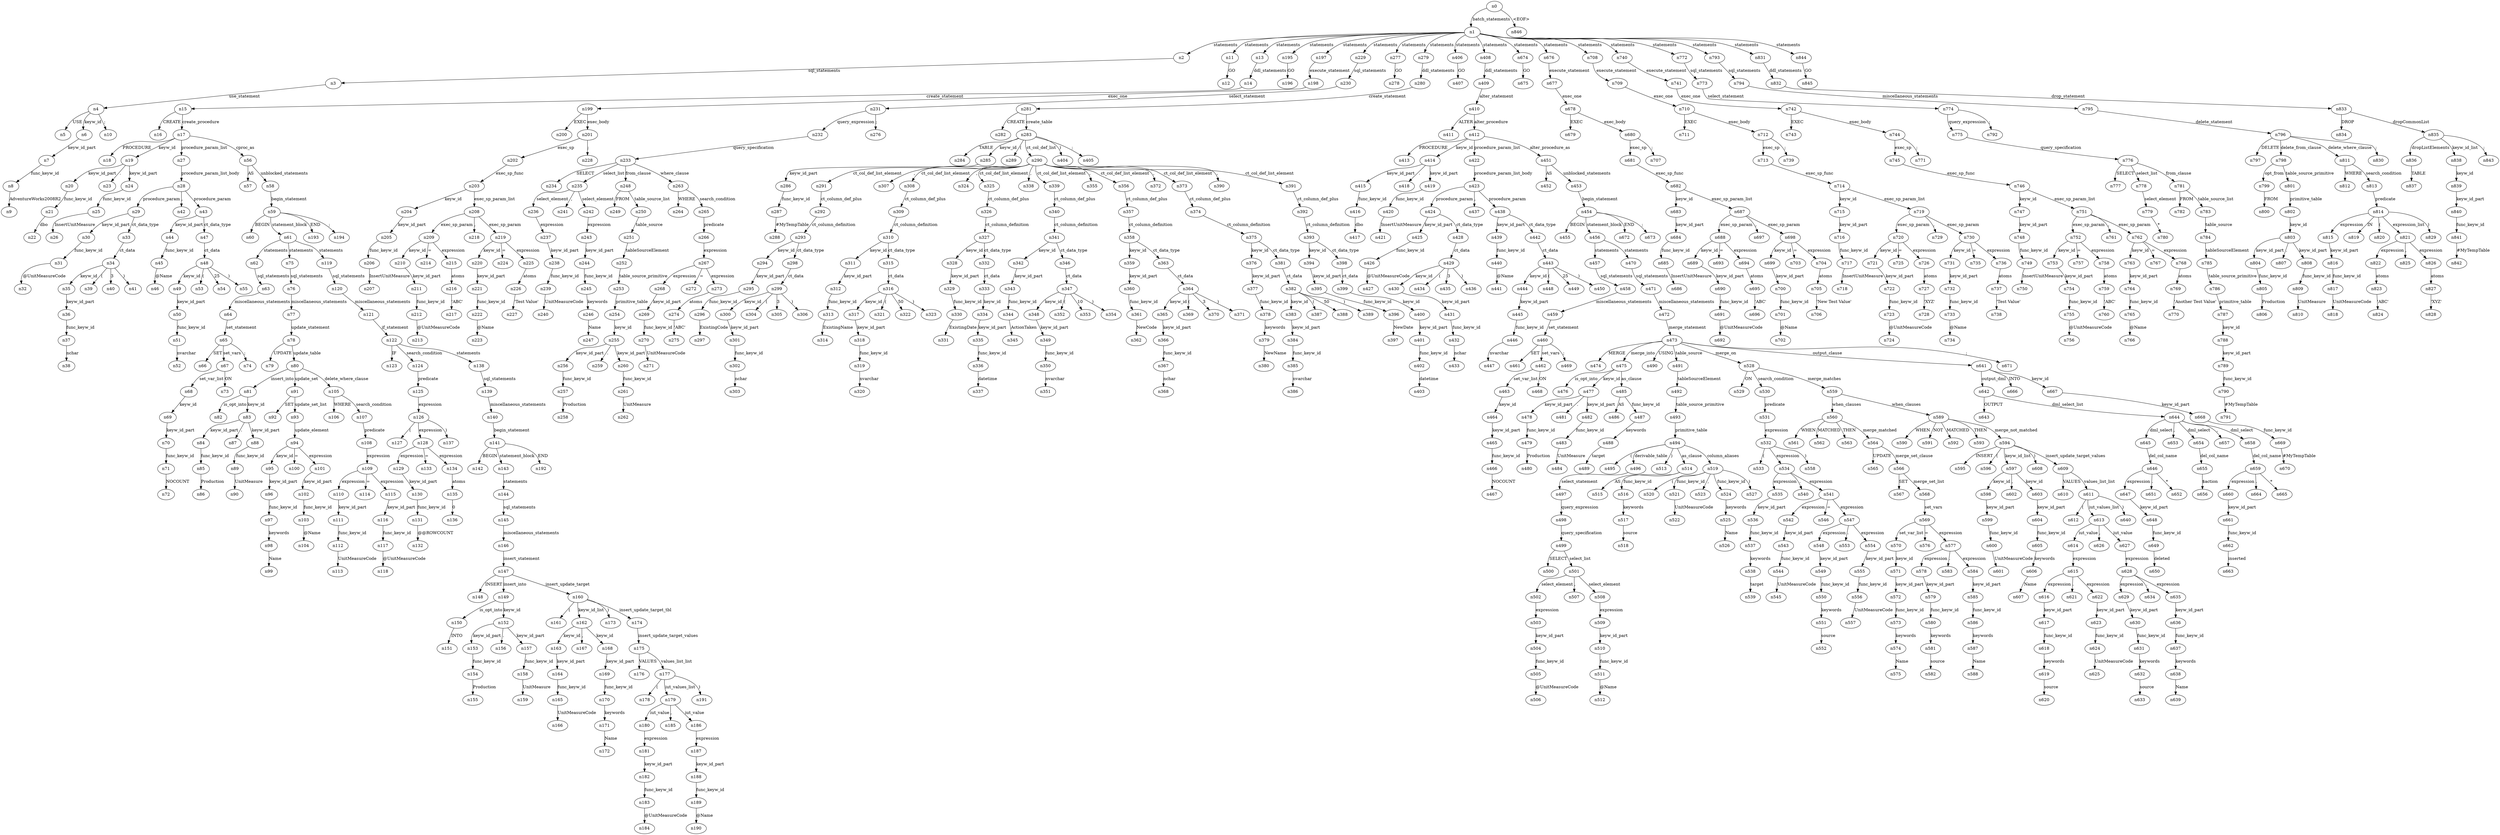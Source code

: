 digraph ParseTree {
  n0 -> n1 [label="batch_statements"];
  n1 -> n2 [label="statements"];
  n2 -> n3 [label="sql_statements"];
  n3 -> n4 [label="use_statement"];
  n4 -> n5 [label="USE"];
  n4 -> n6 [label="keyw_id"];
  n6 -> n7 [label="keyw_id_part"];
  n7 -> n8 [label="func_keyw_id"];
  n8 -> n9 [label="AdventureWorks2008R2"];
  n4 -> n10 [label=";"];
  n1 -> n11 [label="statements"];
  n11 -> n12 [label="GO"];
  n1 -> n13 [label="statements"];
  n13 -> n14 [label="ddl_statements"];
  n14 -> n15 [label="create_statement"];
  n15 -> n16 [label="CREATE"];
  n15 -> n17 [label="create_procedure"];
  n17 -> n18 [label="PROCEDURE"];
  n17 -> n19 [label="keyw_id"];
  n19 -> n20 [label="keyw_id_part"];
  n20 -> n21 [label="func_keyw_id"];
  n21 -> n22 [label="dbo"];
  n19 -> n23 [label="."];
  n19 -> n24 [label="keyw_id_part"];
  n24 -> n25 [label="func_keyw_id"];
  n25 -> n26 [label="InsertUnitMeasure"];
  n17 -> n27 [label="procedure_param_list"];
  n27 -> n28 [label="procedure_param_list_body"];
  n28 -> n29 [label="procedure_param"];
  n29 -> n30 [label="keyw_id_part"];
  n30 -> n31 [label="func_keyw_id"];
  n31 -> n32 [label="@UnitMeasureCode"];
  n29 -> n33 [label="ct_data_type"];
  n33 -> n34 [label="ct_data"];
  n34 -> n35 [label="keyw_id"];
  n35 -> n36 [label="keyw_id_part"];
  n36 -> n37 [label="func_keyw_id"];
  n37 -> n38 [label="nchar"];
  n34 -> n39 [label="("];
  n34 -> n40 [label="3"];
  n34 -> n41 [label=")"];
  n28 -> n42 [label=","];
  n28 -> n43 [label="procedure_param"];
  n43 -> n44 [label="keyw_id_part"];
  n44 -> n45 [label="func_keyw_id"];
  n45 -> n46 [label="@Name"];
  n43 -> n47 [label="ct_data_type"];
  n47 -> n48 [label="ct_data"];
  n48 -> n49 [label="keyw_id"];
  n49 -> n50 [label="keyw_id_part"];
  n50 -> n51 [label="func_keyw_id"];
  n51 -> n52 [label="nvarchar"];
  n48 -> n53 [label="("];
  n48 -> n54 [label="25"];
  n48 -> n55 [label=")"];
  n17 -> n56 [label="cproc_as"];
  n56 -> n57 [label="AS"];
  n56 -> n58 [label="unblocked_statements"];
  n58 -> n59 [label="begin_statement"];
  n59 -> n60 [label="BEGIN"];
  n59 -> n61 [label="statement_block"];
  n61 -> n62 [label="statements"];
  n62 -> n63 [label="sql_statements"];
  n63 -> n64 [label="miscellaneous_statements"];
  n64 -> n65 [label="set_statement"];
  n65 -> n66 [label="SET"];
  n65 -> n67 [label="set_vars"];
  n67 -> n68 [label="set_var_list"];
  n68 -> n69 [label="keyw_id"];
  n69 -> n70 [label="keyw_id_part"];
  n70 -> n71 [label="func_keyw_id"];
  n71 -> n72 [label="NOCOUNT"];
  n67 -> n73 [label="ON"];
  n65 -> n74 [label=";"];
  n61 -> n75 [label="statements"];
  n75 -> n76 [label="sql_statements"];
  n76 -> n77 [label="miscellaneous_statements"];
  n77 -> n78 [label="update_statement"];
  n78 -> n79 [label="UPDATE"];
  n78 -> n80 [label="update_table"];
  n80 -> n81 [label="insert_into"];
  n81 -> n82 [label="is_opt_into"];
  n81 -> n83 [label="keyw_id"];
  n83 -> n84 [label="keyw_id_part"];
  n84 -> n85 [label="func_keyw_id"];
  n85 -> n86 [label="Production"];
  n83 -> n87 [label="."];
  n83 -> n88 [label="keyw_id_part"];
  n88 -> n89 [label="func_keyw_id"];
  n89 -> n90 [label="UnitMeasure"];
  n80 -> n91 [label="update_set"];
  n91 -> n92 [label="SET"];
  n91 -> n93 [label="update_set_list"];
  n93 -> n94 [label="update_element"];
  n94 -> n95 [label="keyw_id"];
  n95 -> n96 [label="keyw_id_part"];
  n96 -> n97 [label="func_keyw_id"];
  n97 -> n98 [label="keywords"];
  n98 -> n99 [label="Name"];
  n94 -> n100 [label="="];
  n94 -> n101 [label="expression"];
  n101 -> n102 [label="keyw_id_part"];
  n102 -> n103 [label="func_keyw_id"];
  n103 -> n104 [label="@Name"];
  n80 -> n105 [label="delete_where_clause"];
  n105 -> n106 [label="WHERE"];
  n105 -> n107 [label="search_condition"];
  n107 -> n108 [label="predicate"];
  n108 -> n109 [label="expression"];
  n109 -> n110 [label="expression"];
  n110 -> n111 [label="keyw_id_part"];
  n111 -> n112 [label="func_keyw_id"];
  n112 -> n113 [label="UnitMeasureCode"];
  n109 -> n114 [label="="];
  n109 -> n115 [label="expression"];
  n115 -> n116 [label="keyw_id_part"];
  n116 -> n117 [label="func_keyw_id"];
  n117 -> n118 [label="@UnitMeasureCode"];
  n61 -> n119 [label="statements"];
  n119 -> n120 [label="sql_statements"];
  n120 -> n121 [label="miscellaneous_statements"];
  n121 -> n122 [label="if_statement"];
  n122 -> n123 [label="IF"];
  n122 -> n124 [label="search_condition"];
  n124 -> n125 [label="predicate"];
  n125 -> n126 [label="expression"];
  n126 -> n127 [label="("];
  n126 -> n128 [label="expression"];
  n128 -> n129 [label="expression"];
  n129 -> n130 [label="keyw_id_part"];
  n130 -> n131 [label="func_keyw_id"];
  n131 -> n132 [label="@@ROWCOUNT"];
  n128 -> n133 [label="="];
  n128 -> n134 [label="expression"];
  n134 -> n135 [label="atoms"];
  n135 -> n136 [label="0"];
  n126 -> n137 [label=")"];
  n122 -> n138 [label="statements"];
  n138 -> n139 [label="sql_statements"];
  n139 -> n140 [label="miscellaneous_statements"];
  n140 -> n141 [label="begin_statement"];
  n141 -> n142 [label="BEGIN"];
  n141 -> n143 [label="statement_block"];
  n143 -> n144 [label="statements"];
  n144 -> n145 [label="sql_statements"];
  n145 -> n146 [label="miscellaneous_statements"];
  n146 -> n147 [label="insert_statement"];
  n147 -> n148 [label="INSERT"];
  n147 -> n149 [label="insert_into"];
  n149 -> n150 [label="is_opt_into"];
  n150 -> n151 [label="INTO"];
  n149 -> n152 [label="keyw_id"];
  n152 -> n153 [label="keyw_id_part"];
  n153 -> n154 [label="func_keyw_id"];
  n154 -> n155 [label="Production"];
  n152 -> n156 [label="."];
  n152 -> n157 [label="keyw_id_part"];
  n157 -> n158 [label="func_keyw_id"];
  n158 -> n159 [label="UnitMeasure"];
  n147 -> n160 [label="insert_update_target"];
  n160 -> n161 [label="("];
  n160 -> n162 [label="keyw_id_list"];
  n162 -> n163 [label="keyw_id"];
  n163 -> n164 [label="keyw_id_part"];
  n164 -> n165 [label="func_keyw_id"];
  n165 -> n166 [label="UnitMeasureCode"];
  n162 -> n167 [label=","];
  n162 -> n168 [label="keyw_id"];
  n168 -> n169 [label="keyw_id_part"];
  n169 -> n170 [label="func_keyw_id"];
  n170 -> n171 [label="keywords"];
  n171 -> n172 [label="Name"];
  n160 -> n173 [label=")"];
  n160 -> n174 [label="insert_update_target_tbl"];
  n174 -> n175 [label="insert_update_target_values"];
  n175 -> n176 [label="VALUES"];
  n175 -> n177 [label="values_list_list"];
  n177 -> n178 [label="("];
  n177 -> n179 [label="iut_values_list"];
  n179 -> n180 [label="iut_value"];
  n180 -> n181 [label="expression"];
  n181 -> n182 [label="keyw_id_part"];
  n182 -> n183 [label="func_keyw_id"];
  n183 -> n184 [label="@UnitMeasureCode"];
  n179 -> n185 [label=","];
  n179 -> n186 [label="iut_value"];
  n186 -> n187 [label="expression"];
  n187 -> n188 [label="keyw_id_part"];
  n188 -> n189 [label="func_keyw_id"];
  n189 -> n190 [label="@Name"];
  n177 -> n191 [label=")"];
  n141 -> n192 [label="END"];
  n59 -> n193 [label="END"];
  n59 -> n194 [label=";"];
  n1 -> n195 [label="statements"];
  n195 -> n196 [label="GO"];
  n1 -> n197 [label="statements"];
  n197 -> n198 [label="execute_statement"];
  n198 -> n199 [label="exec_one"];
  n199 -> n200 [label="EXEC"];
  n199 -> n201 [label="exec_body"];
  n201 -> n202 [label="exec_sp"];
  n202 -> n203 [label="exec_sp_func"];
  n203 -> n204 [label="keyw_id"];
  n204 -> n205 [label="keyw_id_part"];
  n205 -> n206 [label="func_keyw_id"];
  n206 -> n207 [label="InsertUnitMeasure"];
  n203 -> n208 [label="exec_sp_param_list"];
  n208 -> n209 [label="exec_sp_param"];
  n209 -> n210 [label="keyw_id"];
  n210 -> n211 [label="keyw_id_part"];
  n211 -> n212 [label="func_keyw_id"];
  n212 -> n213 [label="@UnitMeasureCode"];
  n209 -> n214 [label="="];
  n209 -> n215 [label="expression"];
  n215 -> n216 [label="atoms"];
  n216 -> n217 [label="'ABC'"];
  n208 -> n218 [label=","];
  n208 -> n219 [label="exec_sp_param"];
  n219 -> n220 [label="keyw_id"];
  n220 -> n221 [label="keyw_id_part"];
  n221 -> n222 [label="func_keyw_id"];
  n222 -> n223 [label="@Name"];
  n219 -> n224 [label="="];
  n219 -> n225 [label="expression"];
  n225 -> n226 [label="atoms"];
  n226 -> n227 [label="'Test Value'"];
  n201 -> n228 [label=";"];
  n1 -> n229 [label="statements"];
  n229 -> n230 [label="sql_statements"];
  n230 -> n231 [label="select_statement"];
  n231 -> n232 [label="query_expression"];
  n232 -> n233 [label="query_specification"];
  n233 -> n234 [label="SELECT"];
  n233 -> n235 [label="select_list"];
  n235 -> n236 [label="select_element"];
  n236 -> n237 [label="expression"];
  n237 -> n238 [label="keyw_id_part"];
  n238 -> n239 [label="func_keyw_id"];
  n239 -> n240 [label="UnitMeasureCode"];
  n235 -> n241 [label=","];
  n235 -> n242 [label="select_element"];
  n242 -> n243 [label="expression"];
  n243 -> n244 [label="keyw_id_part"];
  n244 -> n245 [label="func_keyw_id"];
  n245 -> n246 [label="keywords"];
  n246 -> n247 [label="Name"];
  n233 -> n248 [label="from_clause"];
  n248 -> n249 [label="FROM"];
  n248 -> n250 [label="table_source_list"];
  n250 -> n251 [label="table_source"];
  n251 -> n252 [label="tableSourceElement"];
  n252 -> n253 [label="table_source_primitive"];
  n253 -> n254 [label="primitive_table"];
  n254 -> n255 [label="keyw_id"];
  n255 -> n256 [label="keyw_id_part"];
  n256 -> n257 [label="func_keyw_id"];
  n257 -> n258 [label="Production"];
  n255 -> n259 [label="."];
  n255 -> n260 [label="keyw_id_part"];
  n260 -> n261 [label="func_keyw_id"];
  n261 -> n262 [label="UnitMeasure"];
  n233 -> n263 [label="where_clause"];
  n263 -> n264 [label="WHERE"];
  n263 -> n265 [label="search_condition"];
  n265 -> n266 [label="predicate"];
  n266 -> n267 [label="expression"];
  n267 -> n268 [label="expression"];
  n268 -> n269 [label="keyw_id_part"];
  n269 -> n270 [label="func_keyw_id"];
  n270 -> n271 [label="UnitMeasureCode"];
  n267 -> n272 [label="="];
  n267 -> n273 [label="expression"];
  n273 -> n274 [label="atoms"];
  n274 -> n275 [label="'ABC'"];
  n231 -> n276 [label=";"];
  n1 -> n277 [label="statements"];
  n277 -> n278 [label="GO"];
  n1 -> n279 [label="statements"];
  n279 -> n280 [label="ddl_statements"];
  n280 -> n281 [label="create_statement"];
  n281 -> n282 [label="CREATE"];
  n281 -> n283 [label="create_table"];
  n283 -> n284 [label="TABLE"];
  n283 -> n285 [label="keyw_id"];
  n285 -> n286 [label="keyw_id_part"];
  n286 -> n287 [label="func_keyw_id"];
  n287 -> n288 [label="#MyTempTable"];
  n283 -> n289 [label="("];
  n283 -> n290 [label="ct_col_def_list"];
  n290 -> n291 [label="ct_col_def_list_element"];
  n291 -> n292 [label="ct_column_def_plus"];
  n292 -> n293 [label="ct_column_definition"];
  n293 -> n294 [label="keyw_id"];
  n294 -> n295 [label="keyw_id_part"];
  n295 -> n296 [label="func_keyw_id"];
  n296 -> n297 [label="ExistingCode"];
  n293 -> n298 [label="ct_data_type"];
  n298 -> n299 [label="ct_data"];
  n299 -> n300 [label="keyw_id"];
  n300 -> n301 [label="keyw_id_part"];
  n301 -> n302 [label="func_keyw_id"];
  n302 -> n303 [label="nchar"];
  n299 -> n304 [label="("];
  n299 -> n305 [label="3"];
  n299 -> n306 [label=")"];
  n290 -> n307 [label=","];
  n290 -> n308 [label="ct_col_def_list_element"];
  n308 -> n309 [label="ct_column_def_plus"];
  n309 -> n310 [label="ct_column_definition"];
  n310 -> n311 [label="keyw_id"];
  n311 -> n312 [label="keyw_id_part"];
  n312 -> n313 [label="func_keyw_id"];
  n313 -> n314 [label="ExistingName"];
  n310 -> n315 [label="ct_data_type"];
  n315 -> n316 [label="ct_data"];
  n316 -> n317 [label="keyw_id"];
  n317 -> n318 [label="keyw_id_part"];
  n318 -> n319 [label="func_keyw_id"];
  n319 -> n320 [label="nvarchar"];
  n316 -> n321 [label="("];
  n316 -> n322 [label="50"];
  n316 -> n323 [label=")"];
  n290 -> n324 [label=","];
  n290 -> n325 [label="ct_col_def_list_element"];
  n325 -> n326 [label="ct_column_def_plus"];
  n326 -> n327 [label="ct_column_definition"];
  n327 -> n328 [label="keyw_id"];
  n328 -> n329 [label="keyw_id_part"];
  n329 -> n330 [label="func_keyw_id"];
  n330 -> n331 [label="ExistingDate"];
  n327 -> n332 [label="ct_data_type"];
  n332 -> n333 [label="ct_data"];
  n333 -> n334 [label="keyw_id"];
  n334 -> n335 [label="keyw_id_part"];
  n335 -> n336 [label="func_keyw_id"];
  n336 -> n337 [label="datetime"];
  n290 -> n338 [label=","];
  n290 -> n339 [label="ct_col_def_list_element"];
  n339 -> n340 [label="ct_column_def_plus"];
  n340 -> n341 [label="ct_column_definition"];
  n341 -> n342 [label="keyw_id"];
  n342 -> n343 [label="keyw_id_part"];
  n343 -> n344 [label="func_keyw_id"];
  n344 -> n345 [label="ActionTaken"];
  n341 -> n346 [label="ct_data_type"];
  n346 -> n347 [label="ct_data"];
  n347 -> n348 [label="keyw_id"];
  n348 -> n349 [label="keyw_id_part"];
  n349 -> n350 [label="func_keyw_id"];
  n350 -> n351 [label="nvarchar"];
  n347 -> n352 [label="("];
  n347 -> n353 [label="10"];
  n347 -> n354 [label=")"];
  n290 -> n355 [label=","];
  n290 -> n356 [label="ct_col_def_list_element"];
  n356 -> n357 [label="ct_column_def_plus"];
  n357 -> n358 [label="ct_column_definition"];
  n358 -> n359 [label="keyw_id"];
  n359 -> n360 [label="keyw_id_part"];
  n360 -> n361 [label="func_keyw_id"];
  n361 -> n362 [label="NewCode"];
  n358 -> n363 [label="ct_data_type"];
  n363 -> n364 [label="ct_data"];
  n364 -> n365 [label="keyw_id"];
  n365 -> n366 [label="keyw_id_part"];
  n366 -> n367 [label="func_keyw_id"];
  n367 -> n368 [label="nchar"];
  n364 -> n369 [label="("];
  n364 -> n370 [label="3"];
  n364 -> n371 [label=")"];
  n290 -> n372 [label=","];
  n290 -> n373 [label="ct_col_def_list_element"];
  n373 -> n374 [label="ct_column_def_plus"];
  n374 -> n375 [label="ct_column_definition"];
  n375 -> n376 [label="keyw_id"];
  n376 -> n377 [label="keyw_id_part"];
  n377 -> n378 [label="func_keyw_id"];
  n378 -> n379 [label="keywords"];
  n379 -> n380 [label="NewName"];
  n375 -> n381 [label="ct_data_type"];
  n381 -> n382 [label="ct_data"];
  n382 -> n383 [label="keyw_id"];
  n383 -> n384 [label="keyw_id_part"];
  n384 -> n385 [label="func_keyw_id"];
  n385 -> n386 [label="nvarchar"];
  n382 -> n387 [label="("];
  n382 -> n388 [label="50"];
  n382 -> n389 [label=")"];
  n290 -> n390 [label=","];
  n290 -> n391 [label="ct_col_def_list_element"];
  n391 -> n392 [label="ct_column_def_plus"];
  n392 -> n393 [label="ct_column_definition"];
  n393 -> n394 [label="keyw_id"];
  n394 -> n395 [label="keyw_id_part"];
  n395 -> n396 [label="func_keyw_id"];
  n396 -> n397 [label="NewDate"];
  n393 -> n398 [label="ct_data_type"];
  n398 -> n399 [label="ct_data"];
  n399 -> n400 [label="keyw_id"];
  n400 -> n401 [label="keyw_id_part"];
  n401 -> n402 [label="func_keyw_id"];
  n402 -> n403 [label="datetime"];
  n283 -> n404 [label=")"];
  n283 -> n405 [label=";"];
  n1 -> n406 [label="statements"];
  n406 -> n407 [label="GO"];
  n1 -> n408 [label="statements"];
  n408 -> n409 [label="ddl_statements"];
  n409 -> n410 [label="alter_statement"];
  n410 -> n411 [label="ALTER"];
  n410 -> n412 [label="alter_procedure"];
  n412 -> n413 [label="PROCEDURE"];
  n412 -> n414 [label="keyw_id"];
  n414 -> n415 [label="keyw_id_part"];
  n415 -> n416 [label="func_keyw_id"];
  n416 -> n417 [label="dbo"];
  n414 -> n418 [label="."];
  n414 -> n419 [label="keyw_id_part"];
  n419 -> n420 [label="func_keyw_id"];
  n420 -> n421 [label="InsertUnitMeasure"];
  n412 -> n422 [label="procedure_param_list"];
  n422 -> n423 [label="procedure_param_list_body"];
  n423 -> n424 [label="procedure_param"];
  n424 -> n425 [label="keyw_id_part"];
  n425 -> n426 [label="func_keyw_id"];
  n426 -> n427 [label="@UnitMeasureCode"];
  n424 -> n428 [label="ct_data_type"];
  n428 -> n429 [label="ct_data"];
  n429 -> n430 [label="keyw_id"];
  n430 -> n431 [label="keyw_id_part"];
  n431 -> n432 [label="func_keyw_id"];
  n432 -> n433 [label="nchar"];
  n429 -> n434 [label="("];
  n429 -> n435 [label="3"];
  n429 -> n436 [label=")"];
  n423 -> n437 [label=","];
  n423 -> n438 [label="procedure_param"];
  n438 -> n439 [label="keyw_id_part"];
  n439 -> n440 [label="func_keyw_id"];
  n440 -> n441 [label="@Name"];
  n438 -> n442 [label="ct_data_type"];
  n442 -> n443 [label="ct_data"];
  n443 -> n444 [label="keyw_id"];
  n444 -> n445 [label="keyw_id_part"];
  n445 -> n446 [label="func_keyw_id"];
  n446 -> n447 [label="nvarchar"];
  n443 -> n448 [label="("];
  n443 -> n449 [label="25"];
  n443 -> n450 [label=")"];
  n412 -> n451 [label="alter_procedure_as"];
  n451 -> n452 [label="AS"];
  n451 -> n453 [label="unblocked_statements"];
  n453 -> n454 [label="begin_statement"];
  n454 -> n455 [label="BEGIN"];
  n454 -> n456 [label="statement_block"];
  n456 -> n457 [label="statements"];
  n457 -> n458 [label="sql_statements"];
  n458 -> n459 [label="miscellaneous_statements"];
  n459 -> n460 [label="set_statement"];
  n460 -> n461 [label="SET"];
  n460 -> n462 [label="set_vars"];
  n462 -> n463 [label="set_var_list"];
  n463 -> n464 [label="keyw_id"];
  n464 -> n465 [label="keyw_id_part"];
  n465 -> n466 [label="func_keyw_id"];
  n466 -> n467 [label="NOCOUNT"];
  n462 -> n468 [label="ON"];
  n460 -> n469 [label=";"];
  n456 -> n470 [label="statements"];
  n470 -> n471 [label="sql_statements"];
  n471 -> n472 [label="miscellaneous_statements"];
  n472 -> n473 [label="merge_statement"];
  n473 -> n474 [label="MERGE"];
  n473 -> n475 [label="merge_into"];
  n475 -> n476 [label="is_opt_into"];
  n475 -> n477 [label="keyw_id"];
  n477 -> n478 [label="keyw_id_part"];
  n478 -> n479 [label="func_keyw_id"];
  n479 -> n480 [label="Production"];
  n477 -> n481 [label="."];
  n477 -> n482 [label="keyw_id_part"];
  n482 -> n483 [label="func_keyw_id"];
  n483 -> n484 [label="UnitMeasure"];
  n475 -> n485 [label="as_clause"];
  n485 -> n486 [label="AS"];
  n485 -> n487 [label="func_keyw_id"];
  n487 -> n488 [label="keywords"];
  n488 -> n489 [label="target"];
  n473 -> n490 [label="USING"];
  n473 -> n491 [label="table_source"];
  n491 -> n492 [label="tableSourceElement"];
  n492 -> n493 [label="table_source_primitive"];
  n493 -> n494 [label="primitive_table"];
  n494 -> n495 [label="("];
  n494 -> n496 [label="derivable_table"];
  n496 -> n497 [label="select_statement"];
  n497 -> n498 [label="query_expression"];
  n498 -> n499 [label="query_specification"];
  n499 -> n500 [label="SELECT"];
  n499 -> n501 [label="select_list"];
  n501 -> n502 [label="select_element"];
  n502 -> n503 [label="expression"];
  n503 -> n504 [label="keyw_id_part"];
  n504 -> n505 [label="func_keyw_id"];
  n505 -> n506 [label="@UnitMeasureCode"];
  n501 -> n507 [label=","];
  n501 -> n508 [label="select_element"];
  n508 -> n509 [label="expression"];
  n509 -> n510 [label="keyw_id_part"];
  n510 -> n511 [label="func_keyw_id"];
  n511 -> n512 [label="@Name"];
  n494 -> n513 [label=")"];
  n494 -> n514 [label="as_clause"];
  n514 -> n515 [label="AS"];
  n514 -> n516 [label="func_keyw_id"];
  n516 -> n517 [label="keywords"];
  n517 -> n518 [label="source"];
  n494 -> n519 [label="column_aliases"];
  n519 -> n520 [label="("];
  n519 -> n521 [label="func_keyw_id"];
  n521 -> n522 [label="UnitMeasureCode"];
  n519 -> n523 [label=","];
  n519 -> n524 [label="func_keyw_id"];
  n524 -> n525 [label="keywords"];
  n525 -> n526 [label="Name"];
  n519 -> n527 [label=")"];
  n473 -> n528 [label="merge_on"];
  n528 -> n529 [label="ON"];
  n528 -> n530 [label="search_condition"];
  n530 -> n531 [label="predicate"];
  n531 -> n532 [label="expression"];
  n532 -> n533 [label="("];
  n532 -> n534 [label="expression"];
  n534 -> n535 [label="expression"];
  n535 -> n536 [label="keyw_id_part"];
  n536 -> n537 [label="func_keyw_id"];
  n537 -> n538 [label="keywords"];
  n538 -> n539 [label="target"];
  n534 -> n540 [label="."];
  n534 -> n541 [label="expression"];
  n541 -> n542 [label="expression"];
  n542 -> n543 [label="keyw_id_part"];
  n543 -> n544 [label="func_keyw_id"];
  n544 -> n545 [label="UnitMeasureCode"];
  n541 -> n546 [label="="];
  n541 -> n547 [label="expression"];
  n547 -> n548 [label="expression"];
  n548 -> n549 [label="keyw_id_part"];
  n549 -> n550 [label="func_keyw_id"];
  n550 -> n551 [label="keywords"];
  n551 -> n552 [label="source"];
  n547 -> n553 [label="."];
  n547 -> n554 [label="expression"];
  n554 -> n555 [label="keyw_id_part"];
  n555 -> n556 [label="func_keyw_id"];
  n556 -> n557 [label="UnitMeasureCode"];
  n532 -> n558 [label=")"];
  n528 -> n559 [label="merge_matches"];
  n559 -> n560 [label="when_clauses"];
  n560 -> n561 [label="WHEN"];
  n560 -> n562 [label="MATCHED"];
  n560 -> n563 [label="THEN"];
  n560 -> n564 [label="merge_matched"];
  n564 -> n565 [label="UPDATE"];
  n564 -> n566 [label="merge_set_clause"];
  n566 -> n567 [label="SET"];
  n566 -> n568 [label="merge_set_list"];
  n568 -> n569 [label="set_vars"];
  n569 -> n570 [label="set_var_list"];
  n570 -> n571 [label="keyw_id"];
  n571 -> n572 [label="keyw_id_part"];
  n572 -> n573 [label="func_keyw_id"];
  n573 -> n574 [label="keywords"];
  n574 -> n575 [label="Name"];
  n569 -> n576 [label="="];
  n569 -> n577 [label="expression"];
  n577 -> n578 [label="expression"];
  n578 -> n579 [label="keyw_id_part"];
  n579 -> n580 [label="func_keyw_id"];
  n580 -> n581 [label="keywords"];
  n581 -> n582 [label="source"];
  n577 -> n583 [label="."];
  n577 -> n584 [label="expression"];
  n584 -> n585 [label="keyw_id_part"];
  n585 -> n586 [label="func_keyw_id"];
  n586 -> n587 [label="keywords"];
  n587 -> n588 [label="Name"];
  n559 -> n589 [label="when_clauses"];
  n589 -> n590 [label="WHEN"];
  n589 -> n591 [label="NOT"];
  n589 -> n592 [label="MATCHED"];
  n589 -> n593 [label="THEN"];
  n589 -> n594 [label="merge_not_matched"];
  n594 -> n595 [label="INSERT"];
  n594 -> n596 [label="("];
  n594 -> n597 [label="keyw_id_list"];
  n597 -> n598 [label="keyw_id"];
  n598 -> n599 [label="keyw_id_part"];
  n599 -> n600 [label="func_keyw_id"];
  n600 -> n601 [label="UnitMeasureCode"];
  n597 -> n602 [label=","];
  n597 -> n603 [label="keyw_id"];
  n603 -> n604 [label="keyw_id_part"];
  n604 -> n605 [label="func_keyw_id"];
  n605 -> n606 [label="keywords"];
  n606 -> n607 [label="Name"];
  n594 -> n608 [label=")"];
  n594 -> n609 [label="insert_update_target_values"];
  n609 -> n610 [label="VALUES"];
  n609 -> n611 [label="values_list_list"];
  n611 -> n612 [label="("];
  n611 -> n613 [label="iut_values_list"];
  n613 -> n614 [label="iut_value"];
  n614 -> n615 [label="expression"];
  n615 -> n616 [label="expression"];
  n616 -> n617 [label="keyw_id_part"];
  n617 -> n618 [label="func_keyw_id"];
  n618 -> n619 [label="keywords"];
  n619 -> n620 [label="source"];
  n615 -> n621 [label="."];
  n615 -> n622 [label="expression"];
  n622 -> n623 [label="keyw_id_part"];
  n623 -> n624 [label="func_keyw_id"];
  n624 -> n625 [label="UnitMeasureCode"];
  n613 -> n626 [label=","];
  n613 -> n627 [label="iut_value"];
  n627 -> n628 [label="expression"];
  n628 -> n629 [label="expression"];
  n629 -> n630 [label="keyw_id_part"];
  n630 -> n631 [label="func_keyw_id"];
  n631 -> n632 [label="keywords"];
  n632 -> n633 [label="source"];
  n628 -> n634 [label="."];
  n628 -> n635 [label="expression"];
  n635 -> n636 [label="keyw_id_part"];
  n636 -> n637 [label="func_keyw_id"];
  n637 -> n638 [label="keywords"];
  n638 -> n639 [label="Name"];
  n611 -> n640 [label=")"];
  n473 -> n641 [label="output_clause"];
  n641 -> n642 [label="output_dml"];
  n642 -> n643 [label="OUTPUT"];
  n642 -> n644 [label="dml_select_list"];
  n644 -> n645 [label="dml_select"];
  n645 -> n646 [label="del_col_name"];
  n646 -> n647 [label="expression"];
  n647 -> n648 [label="keyw_id_part"];
  n648 -> n649 [label="func_keyw_id"];
  n649 -> n650 [label="deleted"];
  n646 -> n651 [label="."];
  n646 -> n652 [label="*"];
  n644 -> n653 [label=","];
  n644 -> n654 [label="dml_select"];
  n654 -> n655 [label="del_col_name"];
  n655 -> n656 [label="$action"];
  n644 -> n657 [label=","];
  n644 -> n658 [label="dml_select"];
  n658 -> n659 [label="del_col_name"];
  n659 -> n660 [label="expression"];
  n660 -> n661 [label="keyw_id_part"];
  n661 -> n662 [label="func_keyw_id"];
  n662 -> n663 [label="inserted"];
  n659 -> n664 [label="."];
  n659 -> n665 [label="*"];
  n641 -> n666 [label="INTO"];
  n641 -> n667 [label="keyw_id"];
  n667 -> n668 [label="keyw_id_part"];
  n668 -> n669 [label="func_keyw_id"];
  n669 -> n670 [label="#MyTempTable"];
  n473 -> n671 [label=";"];
  n454 -> n672 [label="END"];
  n454 -> n673 [label=";"];
  n1 -> n674 [label="statements"];
  n674 -> n675 [label="GO"];
  n1 -> n676 [label="statements"];
  n676 -> n677 [label="execute_statement"];
  n677 -> n678 [label="exec_one"];
  n678 -> n679 [label="EXEC"];
  n678 -> n680 [label="exec_body"];
  n680 -> n681 [label="exec_sp"];
  n681 -> n682 [label="exec_sp_func"];
  n682 -> n683 [label="keyw_id"];
  n683 -> n684 [label="keyw_id_part"];
  n684 -> n685 [label="func_keyw_id"];
  n685 -> n686 [label="InsertUnitMeasure"];
  n682 -> n687 [label="exec_sp_param_list"];
  n687 -> n688 [label="exec_sp_param"];
  n688 -> n689 [label="keyw_id"];
  n689 -> n690 [label="keyw_id_part"];
  n690 -> n691 [label="func_keyw_id"];
  n691 -> n692 [label="@UnitMeasureCode"];
  n688 -> n693 [label="="];
  n688 -> n694 [label="expression"];
  n694 -> n695 [label="atoms"];
  n695 -> n696 [label="'ABC'"];
  n687 -> n697 [label=","];
  n687 -> n698 [label="exec_sp_param"];
  n698 -> n699 [label="keyw_id"];
  n699 -> n700 [label="keyw_id_part"];
  n700 -> n701 [label="func_keyw_id"];
  n701 -> n702 [label="@Name"];
  n698 -> n703 [label="="];
  n698 -> n704 [label="expression"];
  n704 -> n705 [label="atoms"];
  n705 -> n706 [label="'New Test Value'"];
  n680 -> n707 [label=";"];
  n1 -> n708 [label="statements"];
  n708 -> n709 [label="execute_statement"];
  n709 -> n710 [label="exec_one"];
  n710 -> n711 [label="EXEC"];
  n710 -> n712 [label="exec_body"];
  n712 -> n713 [label="exec_sp"];
  n713 -> n714 [label="exec_sp_func"];
  n714 -> n715 [label="keyw_id"];
  n715 -> n716 [label="keyw_id_part"];
  n716 -> n717 [label="func_keyw_id"];
  n717 -> n718 [label="InsertUnitMeasure"];
  n714 -> n719 [label="exec_sp_param_list"];
  n719 -> n720 [label="exec_sp_param"];
  n720 -> n721 [label="keyw_id"];
  n721 -> n722 [label="keyw_id_part"];
  n722 -> n723 [label="func_keyw_id"];
  n723 -> n724 [label="@UnitMeasureCode"];
  n720 -> n725 [label="="];
  n720 -> n726 [label="expression"];
  n726 -> n727 [label="atoms"];
  n727 -> n728 [label="'XYZ'"];
  n719 -> n729 [label=","];
  n719 -> n730 [label="exec_sp_param"];
  n730 -> n731 [label="keyw_id"];
  n731 -> n732 [label="keyw_id_part"];
  n732 -> n733 [label="func_keyw_id"];
  n733 -> n734 [label="@Name"];
  n730 -> n735 [label="="];
  n730 -> n736 [label="expression"];
  n736 -> n737 [label="atoms"];
  n737 -> n738 [label="'Test Value'"];
  n712 -> n739 [label=";"];
  n1 -> n740 [label="statements"];
  n740 -> n741 [label="execute_statement"];
  n741 -> n742 [label="exec_one"];
  n742 -> n743 [label="EXEC"];
  n742 -> n744 [label="exec_body"];
  n744 -> n745 [label="exec_sp"];
  n745 -> n746 [label="exec_sp_func"];
  n746 -> n747 [label="keyw_id"];
  n747 -> n748 [label="keyw_id_part"];
  n748 -> n749 [label="func_keyw_id"];
  n749 -> n750 [label="InsertUnitMeasure"];
  n746 -> n751 [label="exec_sp_param_list"];
  n751 -> n752 [label="exec_sp_param"];
  n752 -> n753 [label="keyw_id"];
  n753 -> n754 [label="keyw_id_part"];
  n754 -> n755 [label="func_keyw_id"];
  n755 -> n756 [label="@UnitMeasureCode"];
  n752 -> n757 [label="="];
  n752 -> n758 [label="expression"];
  n758 -> n759 [label="atoms"];
  n759 -> n760 [label="'ABC'"];
  n751 -> n761 [label=","];
  n751 -> n762 [label="exec_sp_param"];
  n762 -> n763 [label="keyw_id"];
  n763 -> n764 [label="keyw_id_part"];
  n764 -> n765 [label="func_keyw_id"];
  n765 -> n766 [label="@Name"];
  n762 -> n767 [label="="];
  n762 -> n768 [label="expression"];
  n768 -> n769 [label="atoms"];
  n769 -> n770 [label="'Another Test Value'"];
  n744 -> n771 [label=";"];
  n1 -> n772 [label="statements"];
  n772 -> n773 [label="sql_statements"];
  n773 -> n774 [label="select_statement"];
  n774 -> n775 [label="query_expression"];
  n775 -> n776 [label="query_specification"];
  n776 -> n777 [label="SELECT"];
  n776 -> n778 [label="select_list"];
  n778 -> n779 [label="select_element"];
  n779 -> n780 [label="*"];
  n776 -> n781 [label="from_clause"];
  n781 -> n782 [label="FROM"];
  n781 -> n783 [label="table_source_list"];
  n783 -> n784 [label="table_source"];
  n784 -> n785 [label="tableSourceElement"];
  n785 -> n786 [label="table_source_primitive"];
  n786 -> n787 [label="primitive_table"];
  n787 -> n788 [label="keyw_id"];
  n788 -> n789 [label="keyw_id_part"];
  n789 -> n790 [label="func_keyw_id"];
  n790 -> n791 [label="#MyTempTable"];
  n774 -> n792 [label=";"];
  n1 -> n793 [label="statements"];
  n793 -> n794 [label="sql_statements"];
  n794 -> n795 [label="miscellaneous_statements"];
  n795 -> n796 [label="delete_statement"];
  n796 -> n797 [label="DELETE"];
  n796 -> n798 [label="delete_from_clause"];
  n798 -> n799 [label="opt_from"];
  n799 -> n800 [label="FROM"];
  n798 -> n801 [label="table_source_primitive"];
  n801 -> n802 [label="primitive_table"];
  n802 -> n803 [label="keyw_id"];
  n803 -> n804 [label="keyw_id_part"];
  n804 -> n805 [label="func_keyw_id"];
  n805 -> n806 [label="Production"];
  n803 -> n807 [label="."];
  n803 -> n808 [label="keyw_id_part"];
  n808 -> n809 [label="func_keyw_id"];
  n809 -> n810 [label="UnitMeasure"];
  n796 -> n811 [label="delete_where_clause"];
  n811 -> n812 [label="WHERE"];
  n811 -> n813 [label="search_condition"];
  n813 -> n814 [label="predicate"];
  n814 -> n815 [label="expression"];
  n815 -> n816 [label="keyw_id_part"];
  n816 -> n817 [label="func_keyw_id"];
  n817 -> n818 [label="UnitMeasureCode"];
  n814 -> n819 [label="IN"];
  n814 -> n820 [label="("];
  n814 -> n821 [label="expression_list"];
  n821 -> n822 [label="expression"];
  n822 -> n823 [label="atoms"];
  n823 -> n824 [label="'ABC'"];
  n821 -> n825 [label=","];
  n821 -> n826 [label="expression"];
  n826 -> n827 [label="atoms"];
  n827 -> n828 [label="'XYZ'"];
  n814 -> n829 [label=")"];
  n796 -> n830 [label=";"];
  n1 -> n831 [label="statements"];
  n831 -> n832 [label="ddl_statements"];
  n832 -> n833 [label="drop_statement"];
  n833 -> n834 [label="DROP"];
  n833 -> n835 [label="dropCommonList"];
  n835 -> n836 [label="dropListElements"];
  n836 -> n837 [label="TABLE"];
  n835 -> n838 [label="keyw_id_list"];
  n838 -> n839 [label="keyw_id"];
  n839 -> n840 [label="keyw_id_part"];
  n840 -> n841 [label="func_keyw_id"];
  n841 -> n842 [label="#MyTempTable"];
  n835 -> n843 [label=";"];
  n1 -> n844 [label="statements"];
  n844 -> n845 [label="GO"];
  n0 -> n846 [label="<EOF>"];
}